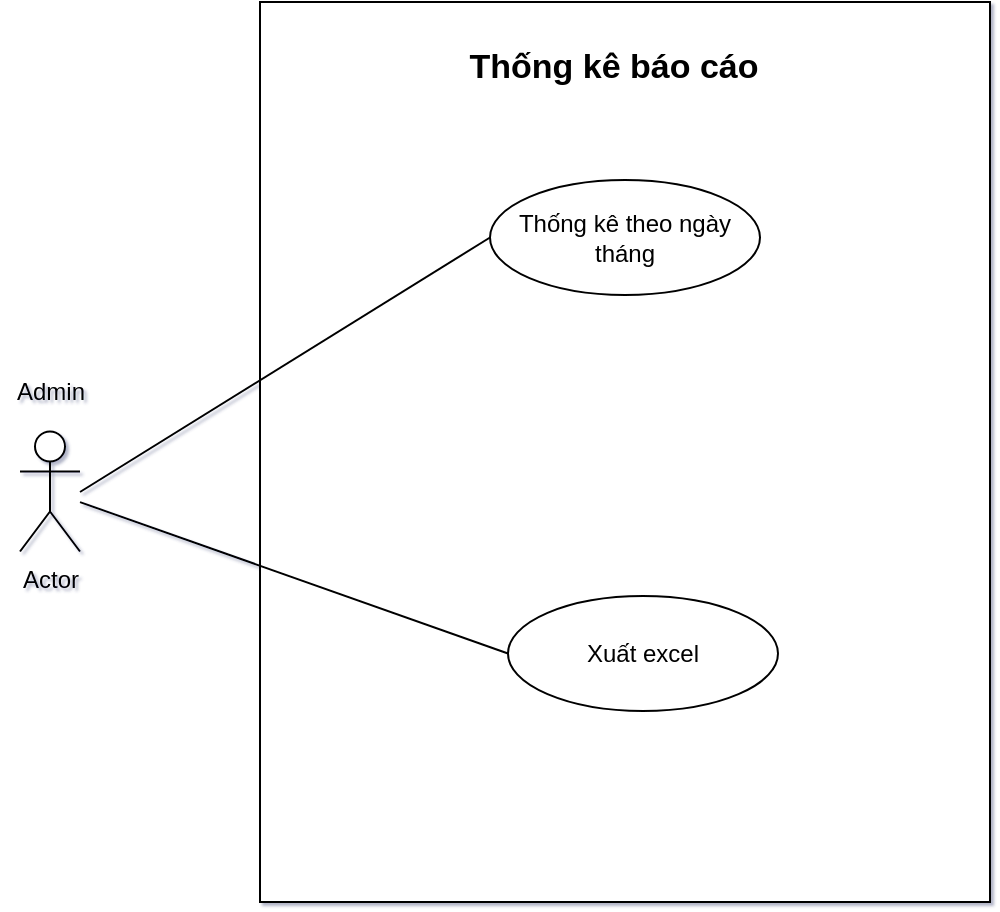 <mxfile version="15.4.0" type="device"><diagram id="y4oj3PWpFVsQjeptfqh5" name="Page-1"><mxGraphModel dx="1086" dy="806" grid="0" gridSize="10" guides="1" tooltips="1" connect="1" arrows="1" fold="1" page="0" pageScale="1" pageWidth="850" pageHeight="1100" math="0" shadow="1"><root><mxCell id="0"/><mxCell id="1" parent="0"/><mxCell id="51Lh-h5vMX5hjzA-FKP--5" value="" style="rounded=0;whiteSpace=wrap;html=1;" parent="1" vertex="1"><mxGeometry x="220" y="49" width="365" height="450" as="geometry"/></mxCell><mxCell id="hxURi8bIVeW0gdQtZrZj-5" style="rounded=0;orthogonalLoop=1;jettySize=auto;html=1;entryX=0;entryY=0.5;entryDx=0;entryDy=0;endArrow=none;endFill=0;" parent="1" source="hxURi8bIVeW0gdQtZrZj-1" target="51Lh-h5vMX5hjzA-FKP--1" edge="1"><mxGeometry relative="1" as="geometry"><mxPoint x="250" y="313.75" as="targetPoint"/></mxGeometry></mxCell><mxCell id="aFuH_1bHwDgXp2Fq1JG5-1" style="rounded=0;orthogonalLoop=1;jettySize=auto;html=1;entryX=0;entryY=0.5;entryDx=0;entryDy=0;endArrow=none;endFill=0;" edge="1" parent="1" target="hxURi8bIVeW0gdQtZrZj-6"><mxGeometry relative="1" as="geometry"><mxPoint x="130" y="294" as="sourcePoint"/></mxGeometry></mxCell><mxCell id="hxURi8bIVeW0gdQtZrZj-1" value="Actor" style="shape=umlActor;verticalLabelPosition=bottom;verticalAlign=top;html=1;outlineConnect=0;" parent="1" vertex="1"><mxGeometry x="100" y="263.75" width="30" height="60" as="geometry"/></mxCell><mxCell id="hxURi8bIVeW0gdQtZrZj-6" value="Thống kê theo ngày tháng" style="ellipse;whiteSpace=wrap;html=1;" parent="1" vertex="1"><mxGeometry x="335" y="138" width="135" height="57.5" as="geometry"/></mxCell><mxCell id="51Lh-h5vMX5hjzA-FKP--1" value="Xuất excel" style="ellipse;whiteSpace=wrap;html=1;" parent="1" vertex="1"><mxGeometry x="344" y="346" width="135" height="57.5" as="geometry"/></mxCell><mxCell id="51Lh-h5vMX5hjzA-FKP--10" value="&lt;b&gt;&lt;font style=&quot;font-size: 17px&quot;&gt;Thống kê báo cáo&lt;/font&gt;&lt;/b&gt;" style="text;html=1;strokeColor=none;fillColor=none;align=center;verticalAlign=middle;whiteSpace=wrap;rounded=0;" parent="1" vertex="1"><mxGeometry x="308" y="67" width="177.5" height="30" as="geometry"/></mxCell><mxCell id="51Lh-h5vMX5hjzA-FKP--11" value="Admin" style="text;html=1;align=center;verticalAlign=middle;resizable=0;points=[];autosize=1;strokeColor=none;fillColor=none;" parent="1" vertex="1"><mxGeometry x="90" y="233.75" width="50" height="20" as="geometry"/></mxCell></root></mxGraphModel></diagram></mxfile>